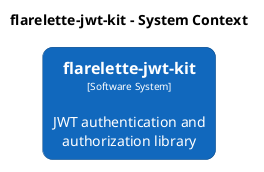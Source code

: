 @startuml
set separator none
title flarelette-jwt-kit - System Context

top to bottom direction
skinparam ranksep 60
skinparam nodesep 30

skinparam {
  arrowFontSize 10
  defaultTextAlignment center
  wrapWidth 200
  maxMessageSize 100
  defaultFontName "Arial"
}

hide stereotype

skinparam rectangle<<flarelettejwtkit>> {
  BackgroundColor #1168bd
  FontColor #ffffff
  BorderColor #0b4884
  roundCorner 20
  shadowing false
}

rectangle "==flarelette-jwt-kit\n<size:10>[Software System]</size>\n\nJWT authentication and authorization library" <<flarelettejwtkit>> as flarelettejwtkit

@enduml